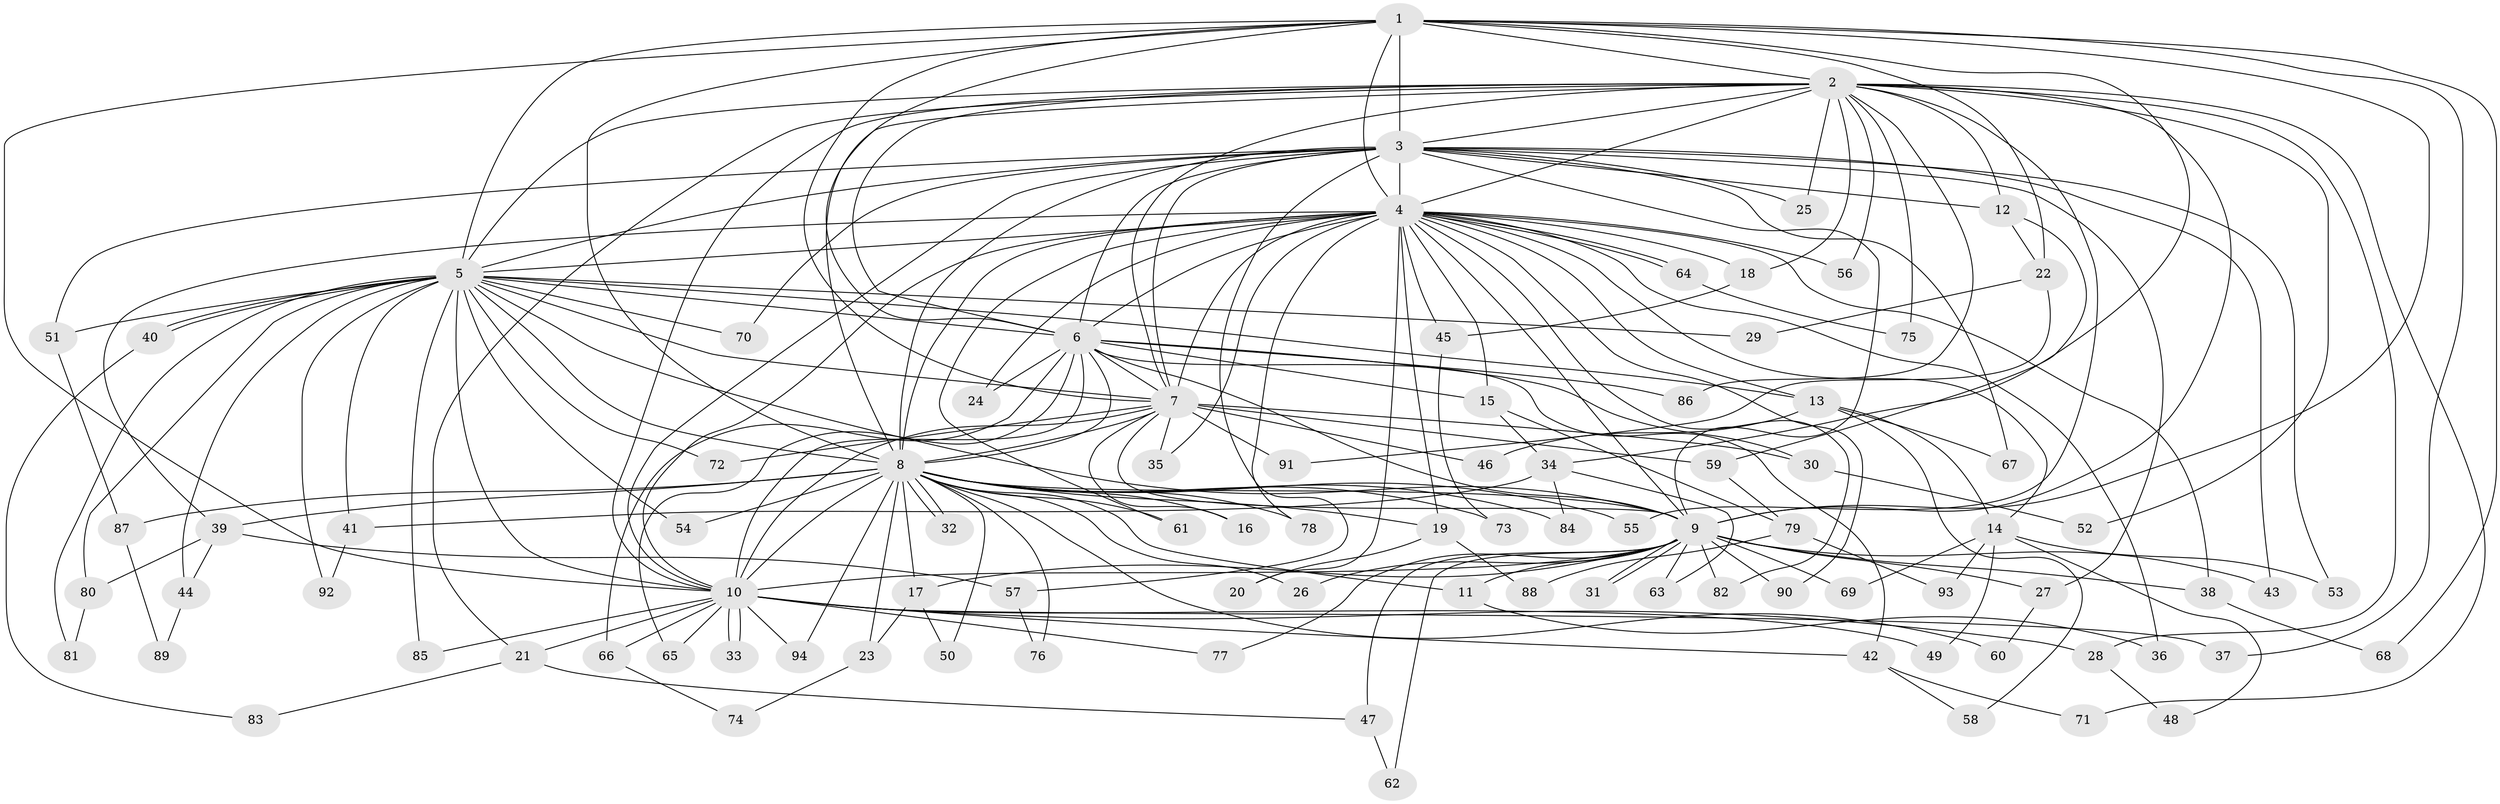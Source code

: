 // coarse degree distribution, {15: 0.02857142857142857, 19: 0.02857142857142857, 17: 0.014285714285714285, 24: 0.014285714285714285, 14: 0.014285714285714285, 25: 0.014285714285714285, 20: 0.014285714285714285, 22: 0.014285714285714285, 3: 0.2, 4: 0.04285714285714286, 6: 0.04285714285714286, 7: 0.014285714285714285, 2: 0.5428571428571428, 5: 0.014285714285714285}
// Generated by graph-tools (version 1.1) at 2025/41/03/06/25 10:41:43]
// undirected, 94 vertices, 213 edges
graph export_dot {
graph [start="1"]
  node [color=gray90,style=filled];
  1;
  2;
  3;
  4;
  5;
  6;
  7;
  8;
  9;
  10;
  11;
  12;
  13;
  14;
  15;
  16;
  17;
  18;
  19;
  20;
  21;
  22;
  23;
  24;
  25;
  26;
  27;
  28;
  29;
  30;
  31;
  32;
  33;
  34;
  35;
  36;
  37;
  38;
  39;
  40;
  41;
  42;
  43;
  44;
  45;
  46;
  47;
  48;
  49;
  50;
  51;
  52;
  53;
  54;
  55;
  56;
  57;
  58;
  59;
  60;
  61;
  62;
  63;
  64;
  65;
  66;
  67;
  68;
  69;
  70;
  71;
  72;
  73;
  74;
  75;
  76;
  77;
  78;
  79;
  80;
  81;
  82;
  83;
  84;
  85;
  86;
  87;
  88;
  89;
  90;
  91;
  92;
  93;
  94;
  1 -- 2;
  1 -- 3;
  1 -- 4;
  1 -- 5;
  1 -- 6;
  1 -- 7;
  1 -- 8;
  1 -- 9;
  1 -- 10;
  1 -- 22;
  1 -- 34;
  1 -- 37;
  1 -- 68;
  2 -- 3;
  2 -- 4;
  2 -- 5;
  2 -- 6;
  2 -- 7;
  2 -- 8;
  2 -- 9;
  2 -- 10;
  2 -- 12;
  2 -- 18;
  2 -- 21;
  2 -- 25;
  2 -- 28;
  2 -- 52;
  2 -- 55;
  2 -- 56;
  2 -- 71;
  2 -- 75;
  2 -- 86;
  3 -- 4;
  3 -- 5;
  3 -- 6;
  3 -- 7;
  3 -- 8;
  3 -- 9;
  3 -- 10;
  3 -- 12;
  3 -- 25;
  3 -- 27;
  3 -- 43;
  3 -- 51;
  3 -- 53;
  3 -- 57;
  3 -- 67;
  3 -- 70;
  4 -- 5;
  4 -- 6;
  4 -- 7;
  4 -- 8;
  4 -- 9;
  4 -- 10;
  4 -- 13;
  4 -- 14;
  4 -- 15;
  4 -- 18;
  4 -- 19;
  4 -- 20;
  4 -- 24;
  4 -- 35;
  4 -- 36;
  4 -- 38;
  4 -- 39;
  4 -- 45;
  4 -- 56;
  4 -- 61;
  4 -- 64;
  4 -- 64;
  4 -- 78;
  4 -- 82;
  4 -- 90;
  5 -- 6;
  5 -- 7;
  5 -- 8;
  5 -- 9;
  5 -- 10;
  5 -- 13;
  5 -- 29;
  5 -- 40;
  5 -- 40;
  5 -- 41;
  5 -- 44;
  5 -- 51;
  5 -- 54;
  5 -- 70;
  5 -- 72;
  5 -- 80;
  5 -- 81;
  5 -- 85;
  5 -- 92;
  6 -- 7;
  6 -- 8;
  6 -- 9;
  6 -- 10;
  6 -- 15;
  6 -- 24;
  6 -- 30;
  6 -- 42;
  6 -- 65;
  6 -- 66;
  6 -- 86;
  7 -- 8;
  7 -- 9;
  7 -- 10;
  7 -- 16;
  7 -- 30;
  7 -- 35;
  7 -- 46;
  7 -- 59;
  7 -- 72;
  7 -- 91;
  8 -- 9;
  8 -- 10;
  8 -- 11;
  8 -- 16;
  8 -- 17;
  8 -- 19;
  8 -- 23;
  8 -- 26;
  8 -- 32;
  8 -- 32;
  8 -- 39;
  8 -- 50;
  8 -- 54;
  8 -- 55;
  8 -- 60;
  8 -- 61;
  8 -- 73;
  8 -- 76;
  8 -- 78;
  8 -- 84;
  8 -- 87;
  8 -- 94;
  9 -- 10;
  9 -- 11;
  9 -- 17;
  9 -- 26;
  9 -- 27;
  9 -- 31;
  9 -- 31;
  9 -- 38;
  9 -- 43;
  9 -- 47;
  9 -- 62;
  9 -- 63;
  9 -- 69;
  9 -- 77;
  9 -- 82;
  9 -- 90;
  10 -- 21;
  10 -- 28;
  10 -- 33;
  10 -- 33;
  10 -- 37;
  10 -- 42;
  10 -- 49;
  10 -- 65;
  10 -- 66;
  10 -- 77;
  10 -- 85;
  10 -- 94;
  11 -- 36;
  12 -- 22;
  12 -- 59;
  13 -- 14;
  13 -- 46;
  13 -- 58;
  13 -- 67;
  14 -- 48;
  14 -- 49;
  14 -- 53;
  14 -- 69;
  14 -- 93;
  15 -- 34;
  15 -- 79;
  17 -- 23;
  17 -- 50;
  18 -- 45;
  19 -- 20;
  19 -- 88;
  21 -- 47;
  21 -- 83;
  22 -- 29;
  22 -- 91;
  23 -- 74;
  27 -- 60;
  28 -- 48;
  30 -- 52;
  34 -- 41;
  34 -- 63;
  34 -- 84;
  38 -- 68;
  39 -- 44;
  39 -- 57;
  39 -- 80;
  40 -- 83;
  41 -- 92;
  42 -- 58;
  42 -- 71;
  44 -- 89;
  45 -- 73;
  47 -- 62;
  51 -- 87;
  57 -- 76;
  59 -- 79;
  64 -- 75;
  66 -- 74;
  79 -- 88;
  79 -- 93;
  80 -- 81;
  87 -- 89;
}
